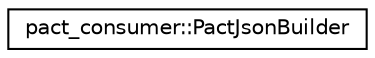 digraph "Graphical Class Hierarchy"
{
 // LATEX_PDF_SIZE
  edge [fontname="Helvetica",fontsize="10",labelfontname="Helvetica",labelfontsize="10"];
  node [fontname="Helvetica",fontsize="10",shape=record];
  rankdir="LR";
  Node0 [label="pact_consumer::PactJsonBuilder",height=0.2,width=0.4,color="black", fillcolor="white", style="filled",URL="$classpact__consumer_1_1PactJsonBuilder.html",tooltip=" "];
}
